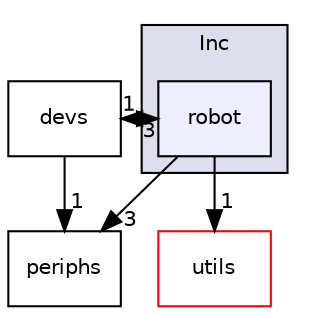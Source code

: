 digraph "Inc/robot" {
  compound=true
  node [ fontsize="10", fontname="Helvetica"];
  edge [ labelfontsize="10", labelfontname="Helvetica"];
  subgraph clusterdir_f93dfce691d792349f1c14ede440e2e6 {
    graph [ bgcolor="#ddddee", pencolor="black", label="Inc" fontname="Helvetica", fontsize="10", URL="dir_f93dfce691d792349f1c14ede440e2e6.html"]
  dir_bfd5262fdc8c72a1d3c1126962ccb674 [shape=box, label="robot", style="filled", fillcolor="#eeeeff", pencolor="black", URL="dir_bfd5262fdc8c72a1d3c1126962ccb674.html"];
  }
  dir_46955845dd59434a32a783e8d861b798 [shape=box label="devs" URL="dir_46955845dd59434a32a783e8d861b798.html"];
  dir_6ba445f4df4d3f06febc9c0c23bad915 [shape=box label="periphs" URL="dir_6ba445f4df4d3f06febc9c0c23bad915.html"];
  dir_70cfe6a2d16b3ae5fe46a5d6ea0edfd8 [shape=box label="utils" fillcolor="white" style="filled" color="red" URL="dir_70cfe6a2d16b3ae5fe46a5d6ea0edfd8.html"];
  dir_bfd5262fdc8c72a1d3c1126962ccb674->dir_46955845dd59434a32a783e8d861b798 [headlabel="3", labeldistance=1.5 headhref="dir_000003_000001.html"];
  dir_bfd5262fdc8c72a1d3c1126962ccb674->dir_6ba445f4df4d3f06febc9c0c23bad915 [headlabel="3", labeldistance=1.5 headhref="dir_000003_000002.html"];
  dir_bfd5262fdc8c72a1d3c1126962ccb674->dir_70cfe6a2d16b3ae5fe46a5d6ea0edfd8 [headlabel="1", labeldistance=1.5 headhref="dir_000003_000005.html"];
  dir_46955845dd59434a32a783e8d861b798->dir_bfd5262fdc8c72a1d3c1126962ccb674 [headlabel="1", labeldistance=1.5 headhref="dir_000001_000003.html"];
  dir_46955845dd59434a32a783e8d861b798->dir_6ba445f4df4d3f06febc9c0c23bad915 [headlabel="1", labeldistance=1.5 headhref="dir_000001_000002.html"];
}
